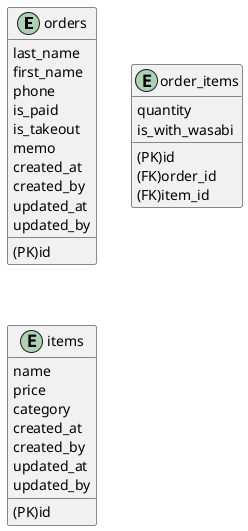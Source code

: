 @startuml


entity orders {
   (PK)id
   last_name
   first_name
   phone
   is_paid
   is_takeout
   memo
   created_at
   created_by
   updated_at
   updated_by
}

entity order_items {
   (PK)id
   (FK)order_id
   (FK)item_id
   quantity
   is_with_wasabi
}

entity items {
   (PK)id
   name
   price
   category
   created_at
   created_by
   updated_at
   updated_by
}

@enduml
